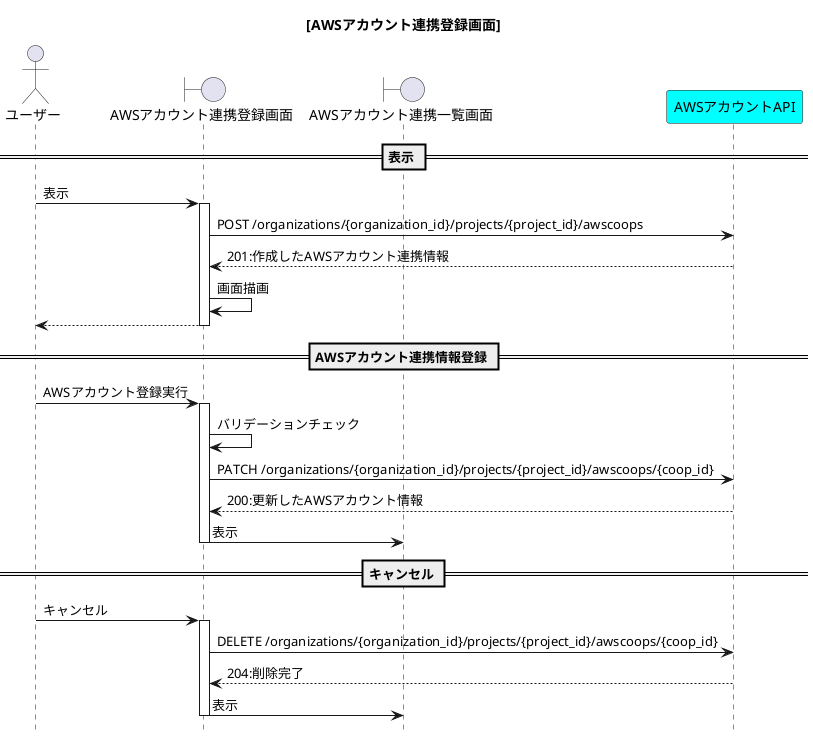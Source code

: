 @startuml{AWSアカウント連携登録画面.png}
title [AWSアカウント連携登録画面]
hide footbox

actor ユーザー as user
boundary AWSアカウント連携登録画面 as view_1
boundary AWSアカウント連携一覧画面 as view_2
participant AWSアカウントAPI as api_awsaccounts #cyan

== 表示 ==
user -> view_1:表示
activate view_1
    view_1 -> api_awsaccounts : POST /organizations/{organization_id}/projects/{project_id}/awscoops
    view_1 <-- api_awsaccounts : 201:作成したAWSアカウント連携情報
    view_1 -> view_1 :画面描画
    view_1 --> user
deactivate view_1

== AWSアカウント連携情報登録 ==
user -> view_1 :AWSアカウント登録実行
activate view_1
    view_1 -> view_1 :バリデーションチェック
    view_1 -> api_awsaccounts :PATCH /organizations/{organization_id}/projects/{project_id}/awscoops/{coop_id}
    view_1 <-- api_awsaccounts : 200:更新したAWSアカウント情報
    view_1 -> view_2 :表示
deactivate view_1

== キャンセル ==
user -> view_1 :キャンセル
activate view_1
    view_1 -> api_awsaccounts :DELETE /organizations/{organization_id}/projects/{project_id}/awscoops/{coop_id}
    view_1 <-- api_awsaccounts : 204:削除完了
    view_1 -> view_2 :表示
deactivate view_1
@enduml
